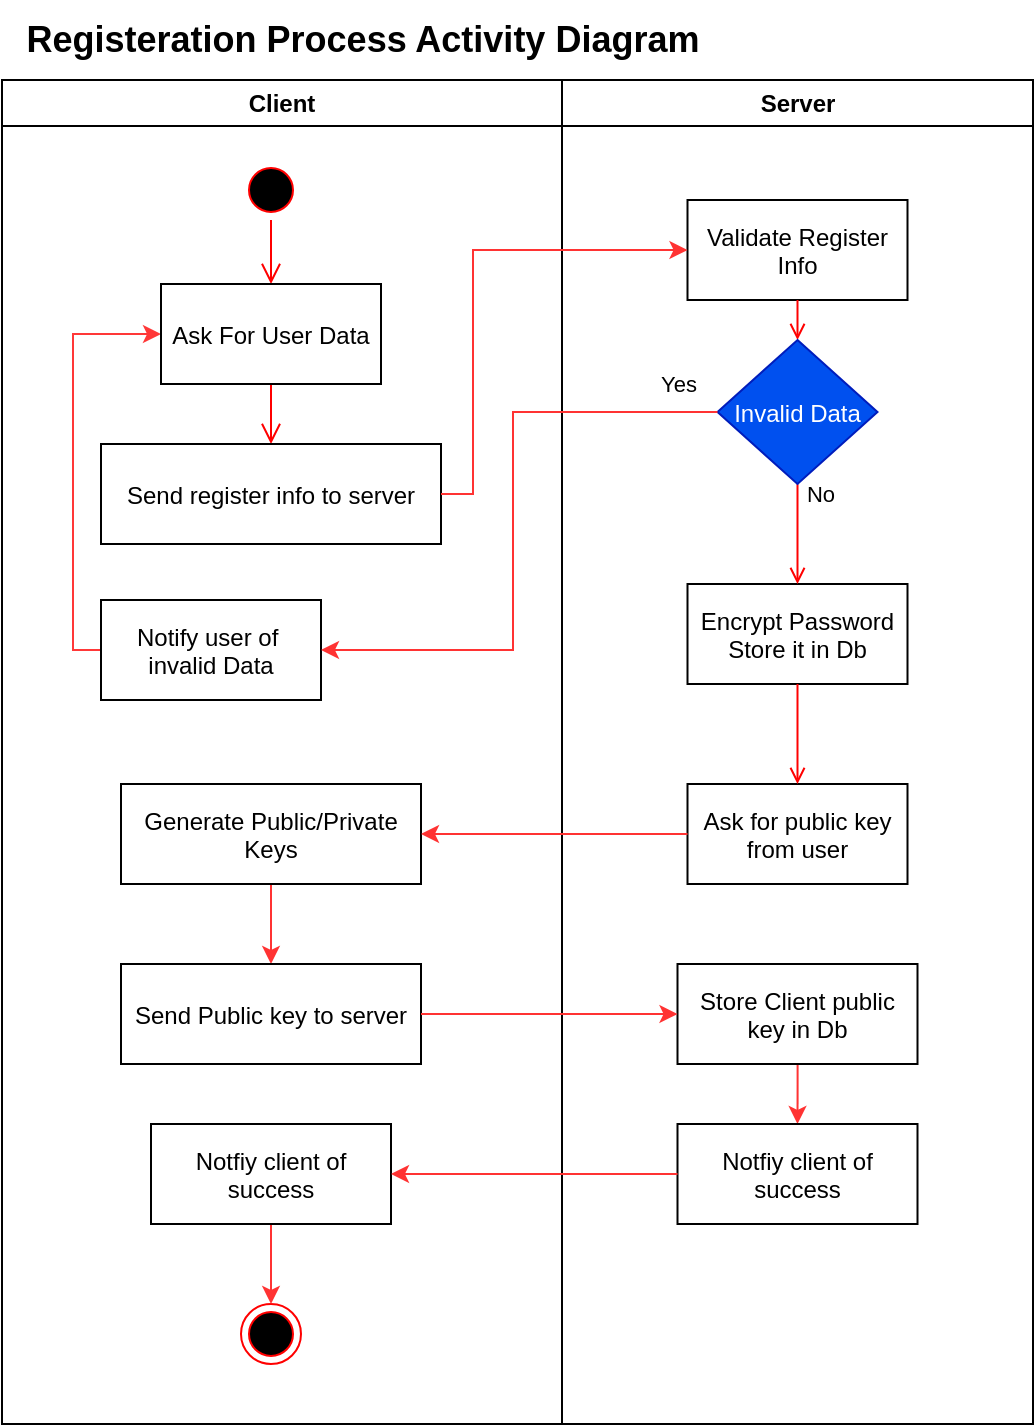 <mxfile version="22.1.18" type="device">
  <diagram name="Page-1" id="e7e014a7-5840-1c2e-5031-d8a46d1fe8dd">
    <mxGraphModel dx="2074" dy="1196" grid="1" gridSize="10" guides="1" tooltips="1" connect="1" arrows="1" fold="1" page="1" pageScale="1" pageWidth="700" pageHeight="850" background="none" math="0" shadow="0">
      <root>
        <mxCell id="0" />
        <mxCell id="1" parent="0" />
        <mxCell id="2" value="Client" style="swimlane;whiteSpace=wrap" parent="1" vertex="1">
          <mxGeometry x="90" y="82" width="280" height="672" as="geometry" />
        </mxCell>
        <mxCell id="5" value="" style="ellipse;shape=startState;fillColor=#000000;strokeColor=#ff0000;" parent="2" vertex="1">
          <mxGeometry x="119.5" y="40" width="30" height="30" as="geometry" />
        </mxCell>
        <mxCell id="6" value="" style="edgeStyle=elbowEdgeStyle;elbow=horizontal;verticalAlign=bottom;endArrow=open;endSize=8;strokeColor=#FF0000;endFill=1;rounded=0" parent="2" source="QrWzn1zdB8zRgJfygUBg-49" target="7" edge="1">
          <mxGeometry x="100" y="40" as="geometry">
            <mxPoint x="134.5" y="110" as="targetPoint" />
          </mxGeometry>
        </mxCell>
        <mxCell id="7" value="Send register info to server" style="" parent="2" vertex="1">
          <mxGeometry x="49.5" y="182" width="170" height="50" as="geometry" />
        </mxCell>
        <mxCell id="QrWzn1zdB8zRgJfygUBg-51" style="edgeStyle=orthogonalEdgeStyle;rounded=0;orthogonalLoop=1;jettySize=auto;html=1;entryX=0;entryY=0.5;entryDx=0;entryDy=0;strokeColor=#ff3838;" edge="1" parent="2" source="8" target="QrWzn1zdB8zRgJfygUBg-49">
          <mxGeometry relative="1" as="geometry">
            <Array as="points">
              <mxPoint x="35.5" y="285" />
              <mxPoint x="35.5" y="127" />
            </Array>
          </mxGeometry>
        </mxCell>
        <mxCell id="8" value="Notify user of &#xa;invalid Data" style="" parent="2" vertex="1">
          <mxGeometry x="49.5" y="260" width="110" height="50" as="geometry" />
        </mxCell>
        <mxCell id="QrWzn1zdB8zRgJfygUBg-46" value="" style="ellipse;html=1;shape=endState;fillColor=#000000;strokeColor=#ff0000;" vertex="1" parent="2">
          <mxGeometry x="119.5" y="612" width="30" height="30" as="geometry" />
        </mxCell>
        <mxCell id="QrWzn1zdB8zRgJfygUBg-50" value="" style="edgeStyle=elbowEdgeStyle;elbow=horizontal;verticalAlign=bottom;endArrow=open;endSize=8;strokeColor=#FF0000;endFill=1;rounded=0" edge="1" parent="2" source="5" target="QrWzn1zdB8zRgJfygUBg-49">
          <mxGeometry x="100" y="40" as="geometry">
            <mxPoint x="299" y="310" as="targetPoint" />
            <mxPoint x="299" y="198" as="sourcePoint" />
          </mxGeometry>
        </mxCell>
        <mxCell id="QrWzn1zdB8zRgJfygUBg-49" value="Ask For User Data" style="" vertex="1" parent="2">
          <mxGeometry x="79.5" y="102" width="110" height="50" as="geometry" />
        </mxCell>
        <mxCell id="QrWzn1zdB8zRgJfygUBg-56" style="edgeStyle=orthogonalEdgeStyle;rounded=0;orthogonalLoop=1;jettySize=auto;html=1;entryX=0.5;entryY=0;entryDx=0;entryDy=0;strokeColor=#FF3333;" edge="1" parent="2" source="QrWzn1zdB8zRgJfygUBg-53" target="QrWzn1zdB8zRgJfygUBg-55">
          <mxGeometry relative="1" as="geometry" />
        </mxCell>
        <mxCell id="QrWzn1zdB8zRgJfygUBg-53" value="Generate Public/Private&#xa;Keys" style="" vertex="1" parent="2">
          <mxGeometry x="59.5" y="352" width="150" height="50" as="geometry" />
        </mxCell>
        <mxCell id="QrWzn1zdB8zRgJfygUBg-55" value="Send Public key to server" style="" vertex="1" parent="2">
          <mxGeometry x="59.5" y="442" width="150" height="50" as="geometry" />
        </mxCell>
        <mxCell id="QrWzn1zdB8zRgJfygUBg-64" style="edgeStyle=orthogonalEdgeStyle;rounded=0;orthogonalLoop=1;jettySize=auto;html=1;entryX=0.5;entryY=0;entryDx=0;entryDy=0;strokeColor=#FF3333;" edge="1" parent="2" source="QrWzn1zdB8zRgJfygUBg-61" target="QrWzn1zdB8zRgJfygUBg-46">
          <mxGeometry relative="1" as="geometry" />
        </mxCell>
        <mxCell id="QrWzn1zdB8zRgJfygUBg-61" value="Notfiy client of&#xa;success" style="" vertex="1" parent="2">
          <mxGeometry x="74.5" y="522" width="120" height="50" as="geometry" />
        </mxCell>
        <mxCell id="3" value="Server" style="swimlane;whiteSpace=wrap" parent="1" vertex="1">
          <mxGeometry x="370" y="82" width="235.5" height="672" as="geometry" />
        </mxCell>
        <mxCell id="15" value="Validate Register &#xa;Info" style="" parent="3" vertex="1">
          <mxGeometry x="62.75" y="60" width="110" height="50" as="geometry" />
        </mxCell>
        <mxCell id="16" value="Encrypt Password&#xa;Store it in Db" style="" parent="3" vertex="1">
          <mxGeometry x="62.75" y="252" width="110" height="50" as="geometry" />
        </mxCell>
        <mxCell id="17" value="" style="endArrow=open;strokeColor=#FF0000;endFill=1;rounded=0" parent="3" source="QrWzn1zdB8zRgJfygUBg-42" target="16" edge="1">
          <mxGeometry relative="1" as="geometry" />
        </mxCell>
        <mxCell id="QrWzn1zdB8zRgJfygUBg-48" value="No" style="edgeLabel;html=1;align=center;verticalAlign=middle;resizable=0;points=[];" vertex="1" connectable="0" parent="17">
          <mxGeometry x="-0.673" y="1" relative="1" as="geometry">
            <mxPoint x="10" y="-3" as="offset" />
          </mxGeometry>
        </mxCell>
        <mxCell id="18" value="Ask for public key&#xa;from user" style="" parent="3" vertex="1">
          <mxGeometry x="62.75" y="352" width="110" height="50" as="geometry" />
        </mxCell>
        <mxCell id="19" value="" style="endArrow=open;strokeColor=#FF0000;endFill=1;rounded=0" parent="3" source="16" target="18" edge="1">
          <mxGeometry relative="1" as="geometry" />
        </mxCell>
        <mxCell id="QrWzn1zdB8zRgJfygUBg-43" value="" style="endArrow=open;strokeColor=#FF0000;endFill=1;rounded=0" edge="1" parent="3" source="15" target="QrWzn1zdB8zRgJfygUBg-42">
          <mxGeometry relative="1" as="geometry">
            <mxPoint x="562.25" y="238" as="sourcePoint" />
            <mxPoint x="562.25" y="440" as="targetPoint" />
          </mxGeometry>
        </mxCell>
        <mxCell id="QrWzn1zdB8zRgJfygUBg-42" value="Invalid Data" style="rhombus;fillColor=#0050ef;strokeColor=#001DBC;fontColor=#ffffff;" vertex="1" parent="3">
          <mxGeometry x="77.75" y="130" width="80" height="72" as="geometry" />
        </mxCell>
        <mxCell id="QrWzn1zdB8zRgJfygUBg-63" style="edgeStyle=orthogonalEdgeStyle;rounded=0;orthogonalLoop=1;jettySize=auto;html=1;entryX=0.5;entryY=0;entryDx=0;entryDy=0;strokeColor=#FF3333;" edge="1" parent="3" source="QrWzn1zdB8zRgJfygUBg-57" target="QrWzn1zdB8zRgJfygUBg-60">
          <mxGeometry relative="1" as="geometry" />
        </mxCell>
        <mxCell id="QrWzn1zdB8zRgJfygUBg-57" value="Store Client public&#xa;key in Db" style="" vertex="1" parent="3">
          <mxGeometry x="57.75" y="442" width="120" height="50" as="geometry" />
        </mxCell>
        <mxCell id="QrWzn1zdB8zRgJfygUBg-60" value="Notfiy client of&#xa;success" style="" vertex="1" parent="3">
          <mxGeometry x="57.75" y="522" width="120" height="50" as="geometry" />
        </mxCell>
        <mxCell id="QrWzn1zdB8zRgJfygUBg-41" value="Registeration Process Activity Diagram" style="text;html=1;align=center;verticalAlign=middle;resizable=0;points=[];autosize=1;strokeColor=none;fillColor=none;fontStyle=1;fontSize=18;" vertex="1" parent="1">
          <mxGeometry x="90" y="42" width="360" height="40" as="geometry" />
        </mxCell>
        <mxCell id="QrWzn1zdB8zRgJfygUBg-44" style="edgeStyle=orthogonalEdgeStyle;rounded=0;orthogonalLoop=1;jettySize=auto;html=1;exitX=0;exitY=0.5;exitDx=0;exitDy=0;entryX=1;entryY=0.5;entryDx=0;entryDy=0;fillColor=#d80073;strokeColor=#FF3333;" edge="1" parent="1" source="QrWzn1zdB8zRgJfygUBg-42" target="8">
          <mxGeometry relative="1" as="geometry">
            <Array as="points">
              <mxPoint x="345.5" y="248" />
              <mxPoint x="345.5" y="367" />
            </Array>
          </mxGeometry>
        </mxCell>
        <mxCell id="QrWzn1zdB8zRgJfygUBg-47" value="Yes" style="edgeLabel;html=1;align=center;verticalAlign=middle;resizable=0;points=[];" vertex="1" connectable="0" parent="QrWzn1zdB8zRgJfygUBg-44">
          <mxGeometry x="-0.765" y="-3" relative="1" as="geometry">
            <mxPoint x="17" y="-11" as="offset" />
          </mxGeometry>
        </mxCell>
        <mxCell id="QrWzn1zdB8zRgJfygUBg-52" style="edgeStyle=orthogonalEdgeStyle;rounded=0;orthogonalLoop=1;jettySize=auto;html=1;entryX=0;entryY=0.5;entryDx=0;entryDy=0;strokeColor=#FF3333;" edge="1" parent="1" source="7" target="15">
          <mxGeometry relative="1" as="geometry">
            <Array as="points">
              <mxPoint x="325.5" y="289" />
              <mxPoint x="325.5" y="167" />
            </Array>
          </mxGeometry>
        </mxCell>
        <mxCell id="QrWzn1zdB8zRgJfygUBg-54" style="edgeStyle=orthogonalEdgeStyle;rounded=0;orthogonalLoop=1;jettySize=auto;html=1;entryX=1;entryY=0.5;entryDx=0;entryDy=0;strokeColor=#FF3333;" edge="1" parent="1" source="18" target="QrWzn1zdB8zRgJfygUBg-53">
          <mxGeometry relative="1" as="geometry" />
        </mxCell>
        <mxCell id="QrWzn1zdB8zRgJfygUBg-58" style="edgeStyle=orthogonalEdgeStyle;rounded=0;orthogonalLoop=1;jettySize=auto;html=1;entryX=0;entryY=0.5;entryDx=0;entryDy=0;strokeColor=#FF3333;" edge="1" parent="1" source="QrWzn1zdB8zRgJfygUBg-55" target="QrWzn1zdB8zRgJfygUBg-57">
          <mxGeometry relative="1" as="geometry" />
        </mxCell>
        <mxCell id="QrWzn1zdB8zRgJfygUBg-62" style="edgeStyle=orthogonalEdgeStyle;rounded=0;orthogonalLoop=1;jettySize=auto;html=1;entryX=1;entryY=0.5;entryDx=0;entryDy=0;strokeColor=#FF3333;" edge="1" parent="1" source="QrWzn1zdB8zRgJfygUBg-60" target="QrWzn1zdB8zRgJfygUBg-61">
          <mxGeometry relative="1" as="geometry" />
        </mxCell>
      </root>
    </mxGraphModel>
  </diagram>
</mxfile>

